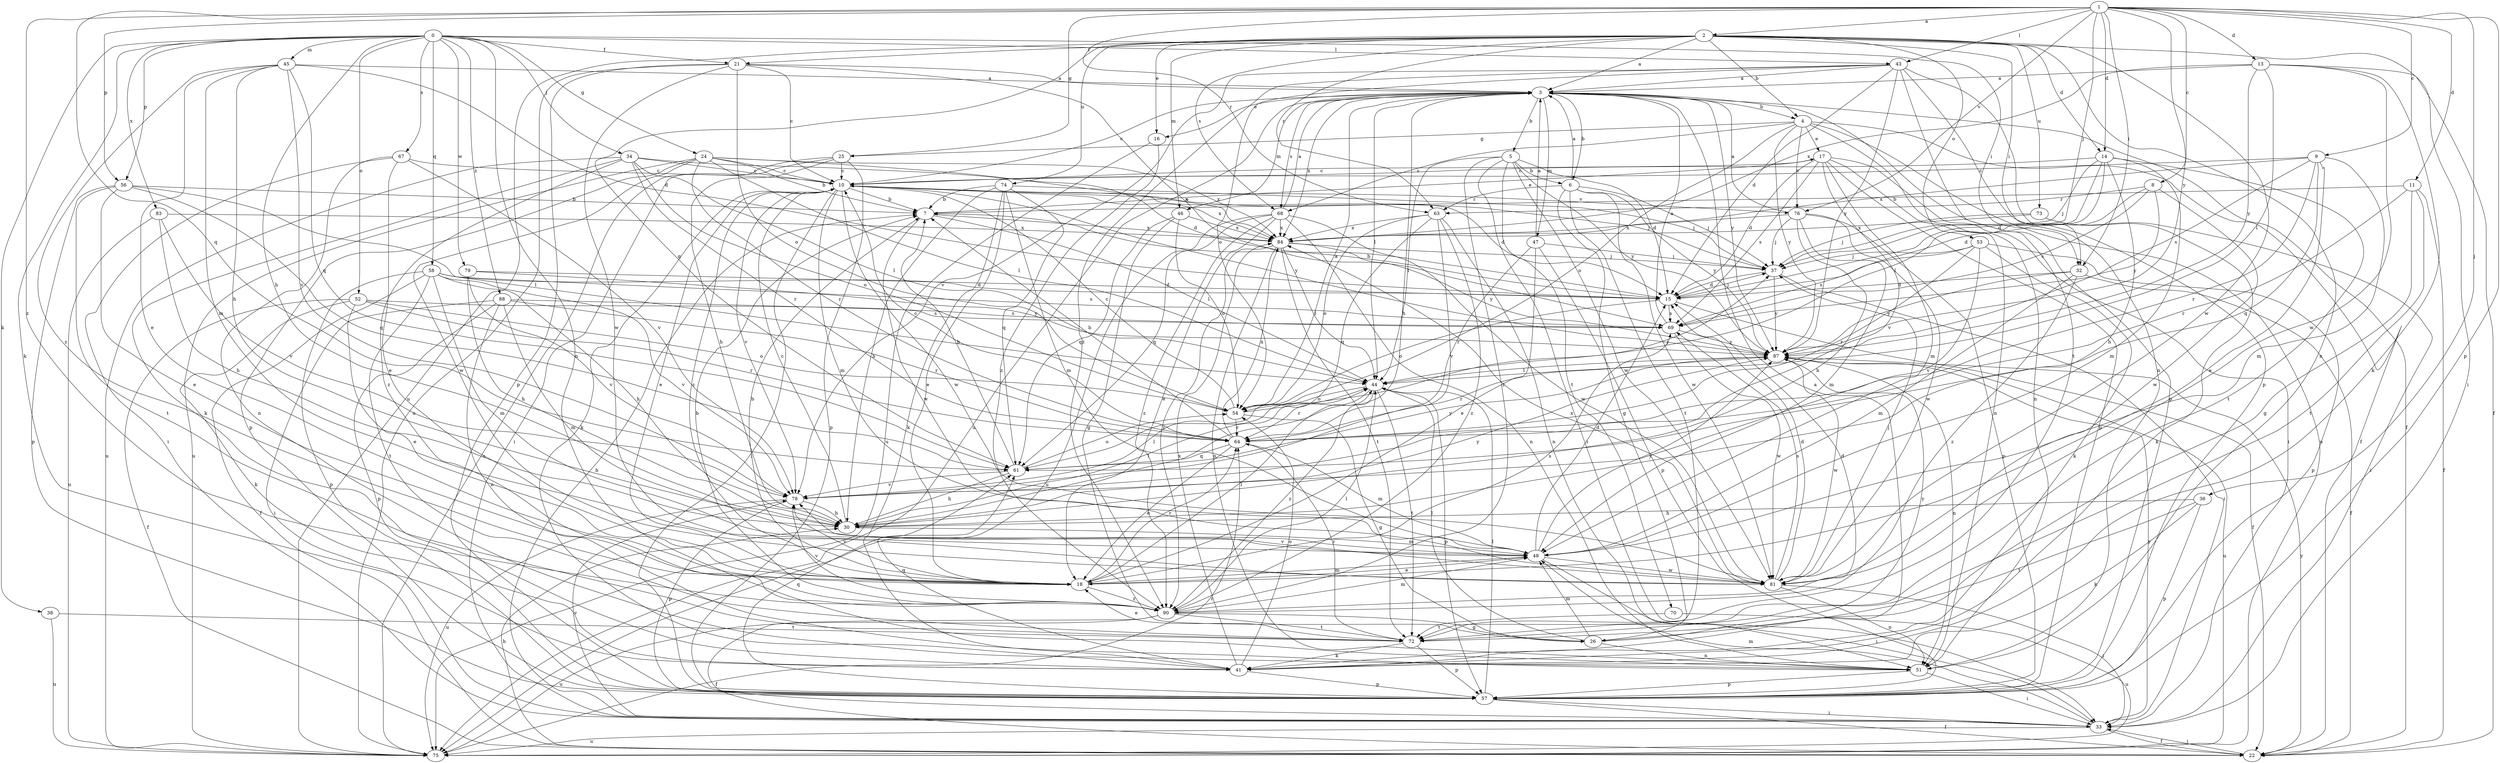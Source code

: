 strict digraph  {
0;
1;
2;
3;
4;
5;
6;
7;
8;
9;
10;
11;
13;
14;
15;
16;
17;
18;
21;
22;
24;
25;
26;
30;
32;
33;
34;
36;
37;
38;
41;
43;
44;
45;
46;
47;
48;
51;
52;
53;
54;
56;
57;
58;
61;
63;
64;
67;
68;
69;
70;
72;
73;
74;
75;
76;
78;
79;
81;
83;
84;
87;
88;
90;
0 -> 21  [label=f];
0 -> 24  [label=g];
0 -> 30  [label=h];
0 -> 32  [label=i];
0 -> 34  [label=j];
0 -> 38  [label=k];
0 -> 41  [label=k];
0 -> 43  [label=l];
0 -> 45  [label=m];
0 -> 51  [label=n];
0 -> 52  [label=o];
0 -> 56  [label=p];
0 -> 58  [label=q];
0 -> 67  [label=s];
0 -> 79  [label=w];
0 -> 83  [label=x];
0 -> 88  [label=z];
1 -> 2  [label=a];
1 -> 8  [label=c];
1 -> 9  [label=c];
1 -> 11  [label=d];
1 -> 13  [label=d];
1 -> 14  [label=d];
1 -> 25  [label=g];
1 -> 32  [label=i];
1 -> 36  [label=j];
1 -> 37  [label=j];
1 -> 43  [label=l];
1 -> 56  [label=p];
1 -> 57  [label=p];
1 -> 61  [label=q];
1 -> 63  [label=r];
1 -> 76  [label=v];
1 -> 87  [label=y];
1 -> 90  [label=z];
2 -> 3  [label=a];
2 -> 4  [label=b];
2 -> 14  [label=d];
2 -> 16  [label=e];
2 -> 21  [label=f];
2 -> 32  [label=i];
2 -> 33  [label=i];
2 -> 46  [label=m];
2 -> 51  [label=n];
2 -> 53  [label=o];
2 -> 61  [label=q];
2 -> 63  [label=r];
2 -> 68  [label=s];
2 -> 73  [label=u];
2 -> 74  [label=u];
2 -> 75  [label=u];
2 -> 81  [label=w];
3 -> 4  [label=b];
3 -> 5  [label=b];
3 -> 6  [label=b];
3 -> 10  [label=c];
3 -> 16  [label=e];
3 -> 22  [label=f];
3 -> 30  [label=h];
3 -> 44  [label=l];
3 -> 46  [label=m];
3 -> 47  [label=m];
3 -> 57  [label=p];
3 -> 68  [label=s];
3 -> 75  [label=u];
3 -> 84  [label=x];
3 -> 87  [label=y];
4 -> 17  [label=e];
4 -> 22  [label=f];
4 -> 25  [label=g];
4 -> 51  [label=n];
4 -> 54  [label=o];
4 -> 68  [label=s];
4 -> 75  [label=u];
4 -> 76  [label=v];
4 -> 87  [label=y];
5 -> 6  [label=b];
5 -> 15  [label=d];
5 -> 33  [label=i];
5 -> 44  [label=l];
5 -> 70  [label=t];
5 -> 81  [label=w];
5 -> 87  [label=y];
5 -> 90  [label=z];
6 -> 3  [label=a];
6 -> 26  [label=g];
6 -> 37  [label=j];
6 -> 63  [label=r];
6 -> 72  [label=t];
6 -> 81  [label=w];
6 -> 87  [label=y];
7 -> 17  [label=e];
7 -> 44  [label=l];
7 -> 81  [label=w];
7 -> 84  [label=x];
8 -> 15  [label=d];
8 -> 63  [label=r];
8 -> 69  [label=s];
8 -> 81  [label=w];
8 -> 87  [label=y];
9 -> 10  [label=c];
9 -> 18  [label=e];
9 -> 48  [label=m];
9 -> 61  [label=q];
9 -> 64  [label=r];
9 -> 69  [label=s];
9 -> 84  [label=x];
10 -> 7  [label=b];
10 -> 15  [label=d];
10 -> 18  [label=e];
10 -> 33  [label=i];
10 -> 37  [label=j];
10 -> 41  [label=k];
10 -> 48  [label=m];
10 -> 76  [label=v];
10 -> 78  [label=v];
10 -> 81  [label=w];
10 -> 84  [label=x];
10 -> 87  [label=y];
11 -> 7  [label=b];
11 -> 22  [label=f];
11 -> 26  [label=g];
11 -> 64  [label=r];
11 -> 72  [label=t];
13 -> 3  [label=a];
13 -> 22  [label=f];
13 -> 41  [label=k];
13 -> 44  [label=l];
13 -> 81  [label=w];
13 -> 84  [label=x];
13 -> 87  [label=y];
14 -> 10  [label=c];
14 -> 15  [label=d];
14 -> 30  [label=h];
14 -> 37  [label=j];
14 -> 44  [label=l];
14 -> 48  [label=m];
14 -> 72  [label=t];
15 -> 7  [label=b];
15 -> 22  [label=f];
15 -> 37  [label=j];
15 -> 54  [label=o];
15 -> 69  [label=s];
16 -> 75  [label=u];
16 -> 90  [label=z];
17 -> 10  [label=c];
17 -> 15  [label=d];
17 -> 33  [label=i];
17 -> 48  [label=m];
17 -> 51  [label=n];
17 -> 57  [label=p];
17 -> 69  [label=s];
17 -> 78  [label=v];
18 -> 7  [label=b];
18 -> 10  [label=c];
18 -> 44  [label=l];
18 -> 48  [label=m];
18 -> 64  [label=r];
18 -> 69  [label=s];
18 -> 78  [label=v];
18 -> 90  [label=z];
21 -> 3  [label=a];
21 -> 10  [label=c];
21 -> 54  [label=o];
21 -> 57  [label=p];
21 -> 69  [label=s];
21 -> 75  [label=u];
21 -> 81  [label=w];
22 -> 30  [label=h];
22 -> 33  [label=i];
22 -> 87  [label=y];
24 -> 7  [label=b];
24 -> 10  [label=c];
24 -> 15  [label=d];
24 -> 44  [label=l];
24 -> 57  [label=p];
24 -> 64  [label=r];
24 -> 75  [label=u];
24 -> 81  [label=w];
24 -> 84  [label=x];
25 -> 10  [label=c];
25 -> 30  [label=h];
25 -> 33  [label=i];
25 -> 57  [label=p];
25 -> 75  [label=u];
26 -> 44  [label=l];
26 -> 48  [label=m];
26 -> 51  [label=n];
26 -> 87  [label=y];
30 -> 10  [label=c];
30 -> 44  [label=l];
30 -> 48  [label=m];
30 -> 87  [label=y];
32 -> 15  [label=d];
32 -> 22  [label=f];
32 -> 48  [label=m];
32 -> 87  [label=y];
32 -> 90  [label=z];
33 -> 7  [label=b];
33 -> 22  [label=f];
33 -> 48  [label=m];
33 -> 75  [label=u];
33 -> 78  [label=v];
33 -> 87  [label=y];
34 -> 10  [label=c];
34 -> 41  [label=k];
34 -> 44  [label=l];
34 -> 54  [label=o];
34 -> 64  [label=r];
34 -> 75  [label=u];
34 -> 84  [label=x];
34 -> 90  [label=z];
36 -> 30  [label=h];
36 -> 41  [label=k];
36 -> 57  [label=p];
36 -> 72  [label=t];
37 -> 15  [label=d];
37 -> 33  [label=i];
37 -> 87  [label=y];
38 -> 72  [label=t];
38 -> 75  [label=u];
41 -> 3  [label=a];
41 -> 54  [label=o];
41 -> 57  [label=p];
41 -> 61  [label=q];
41 -> 84  [label=x];
43 -> 3  [label=a];
43 -> 15  [label=d];
43 -> 51  [label=n];
43 -> 54  [label=o];
43 -> 57  [label=p];
43 -> 72  [label=t];
43 -> 78  [label=v];
43 -> 87  [label=y];
43 -> 90  [label=z];
44 -> 54  [label=o];
44 -> 57  [label=p];
44 -> 64  [label=r];
44 -> 72  [label=t];
44 -> 90  [label=z];
45 -> 3  [label=a];
45 -> 15  [label=d];
45 -> 18  [label=e];
45 -> 30  [label=h];
45 -> 48  [label=m];
45 -> 61  [label=q];
45 -> 78  [label=v];
45 -> 90  [label=z];
46 -> 26  [label=g];
46 -> 54  [label=o];
46 -> 61  [label=q];
46 -> 84  [label=x];
47 -> 3  [label=a];
47 -> 18  [label=e];
47 -> 37  [label=j];
47 -> 57  [label=p];
47 -> 64  [label=r];
48 -> 15  [label=d];
48 -> 18  [label=e];
48 -> 33  [label=i];
48 -> 81  [label=w];
48 -> 87  [label=y];
51 -> 33  [label=i];
51 -> 57  [label=p];
52 -> 18  [label=e];
52 -> 22  [label=f];
52 -> 41  [label=k];
52 -> 54  [label=o];
52 -> 64  [label=r];
52 -> 69  [label=s];
53 -> 37  [label=j];
53 -> 41  [label=k];
53 -> 57  [label=p];
53 -> 64  [label=r];
53 -> 69  [label=s];
53 -> 78  [label=v];
54 -> 3  [label=a];
54 -> 10  [label=c];
54 -> 26  [label=g];
54 -> 37  [label=j];
54 -> 64  [label=r];
56 -> 7  [label=b];
56 -> 18  [label=e];
56 -> 44  [label=l];
56 -> 57  [label=p];
56 -> 61  [label=q];
56 -> 72  [label=t];
57 -> 22  [label=f];
57 -> 33  [label=i];
57 -> 44  [label=l];
57 -> 61  [label=q];
58 -> 15  [label=d];
58 -> 22  [label=f];
58 -> 30  [label=h];
58 -> 48  [label=m];
58 -> 57  [label=p];
58 -> 69  [label=s];
58 -> 72  [label=t];
58 -> 78  [label=v];
61 -> 7  [label=b];
61 -> 30  [label=h];
61 -> 54  [label=o];
61 -> 78  [label=v];
61 -> 87  [label=y];
63 -> 51  [label=n];
63 -> 54  [label=o];
63 -> 61  [label=q];
63 -> 78  [label=v];
63 -> 84  [label=x];
63 -> 90  [label=z];
64 -> 7  [label=b];
64 -> 10  [label=c];
64 -> 18  [label=e];
64 -> 48  [label=m];
64 -> 61  [label=q];
64 -> 84  [label=x];
67 -> 10  [label=c];
67 -> 18  [label=e];
67 -> 33  [label=i];
67 -> 51  [label=n];
67 -> 78  [label=v];
68 -> 3  [label=a];
68 -> 18  [label=e];
68 -> 51  [label=n];
68 -> 61  [label=q];
68 -> 75  [label=u];
68 -> 81  [label=w];
68 -> 84  [label=x];
68 -> 90  [label=z];
69 -> 3  [label=a];
69 -> 81  [label=w];
69 -> 87  [label=y];
70 -> 72  [label=t];
70 -> 75  [label=u];
72 -> 18  [label=e];
72 -> 41  [label=k];
72 -> 57  [label=p];
72 -> 64  [label=r];
73 -> 33  [label=i];
73 -> 37  [label=j];
73 -> 41  [label=k];
73 -> 84  [label=x];
74 -> 7  [label=b];
74 -> 18  [label=e];
74 -> 30  [label=h];
74 -> 37  [label=j];
74 -> 41  [label=k];
74 -> 48  [label=m];
74 -> 61  [label=q];
75 -> 64  [label=r];
76 -> 3  [label=a];
76 -> 30  [label=h];
76 -> 37  [label=j];
76 -> 48  [label=m];
76 -> 57  [label=p];
76 -> 81  [label=w];
76 -> 84  [label=x];
78 -> 30  [label=h];
78 -> 44  [label=l];
78 -> 57  [label=p];
78 -> 75  [label=u];
79 -> 15  [label=d];
79 -> 30  [label=h];
79 -> 78  [label=v];
79 -> 87  [label=y];
81 -> 15  [label=d];
81 -> 33  [label=i];
81 -> 37  [label=j];
81 -> 51  [label=n];
81 -> 69  [label=s];
81 -> 78  [label=v];
81 -> 84  [label=x];
83 -> 30  [label=h];
83 -> 75  [label=u];
83 -> 78  [label=v];
83 -> 84  [label=x];
84 -> 37  [label=j];
84 -> 44  [label=l];
84 -> 51  [label=n];
84 -> 72  [label=t];
84 -> 87  [label=y];
84 -> 90  [label=z];
87 -> 44  [label=l];
87 -> 51  [label=n];
87 -> 64  [label=r];
87 -> 75  [label=u];
87 -> 81  [label=w];
88 -> 33  [label=i];
88 -> 48  [label=m];
88 -> 51  [label=n];
88 -> 57  [label=p];
88 -> 64  [label=r];
88 -> 69  [label=s];
90 -> 7  [label=b];
90 -> 15  [label=d];
90 -> 22  [label=f];
90 -> 26  [label=g];
90 -> 44  [label=l];
90 -> 48  [label=m];
90 -> 72  [label=t];
90 -> 75  [label=u];
90 -> 78  [label=v];
}
